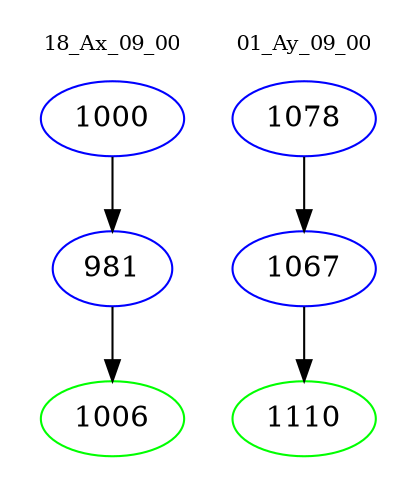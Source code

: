digraph{
subgraph cluster_0 {
color = white
label = "18_Ax_09_00";
fontsize=10;
T0_1000 [label="1000", color="blue"]
T0_1000 -> T0_981 [color="black"]
T0_981 [label="981", color="blue"]
T0_981 -> T0_1006 [color="black"]
T0_1006 [label="1006", color="green"]
}
subgraph cluster_1 {
color = white
label = "01_Ay_09_00";
fontsize=10;
T1_1078 [label="1078", color="blue"]
T1_1078 -> T1_1067 [color="black"]
T1_1067 [label="1067", color="blue"]
T1_1067 -> T1_1110 [color="black"]
T1_1110 [label="1110", color="green"]
}
}
